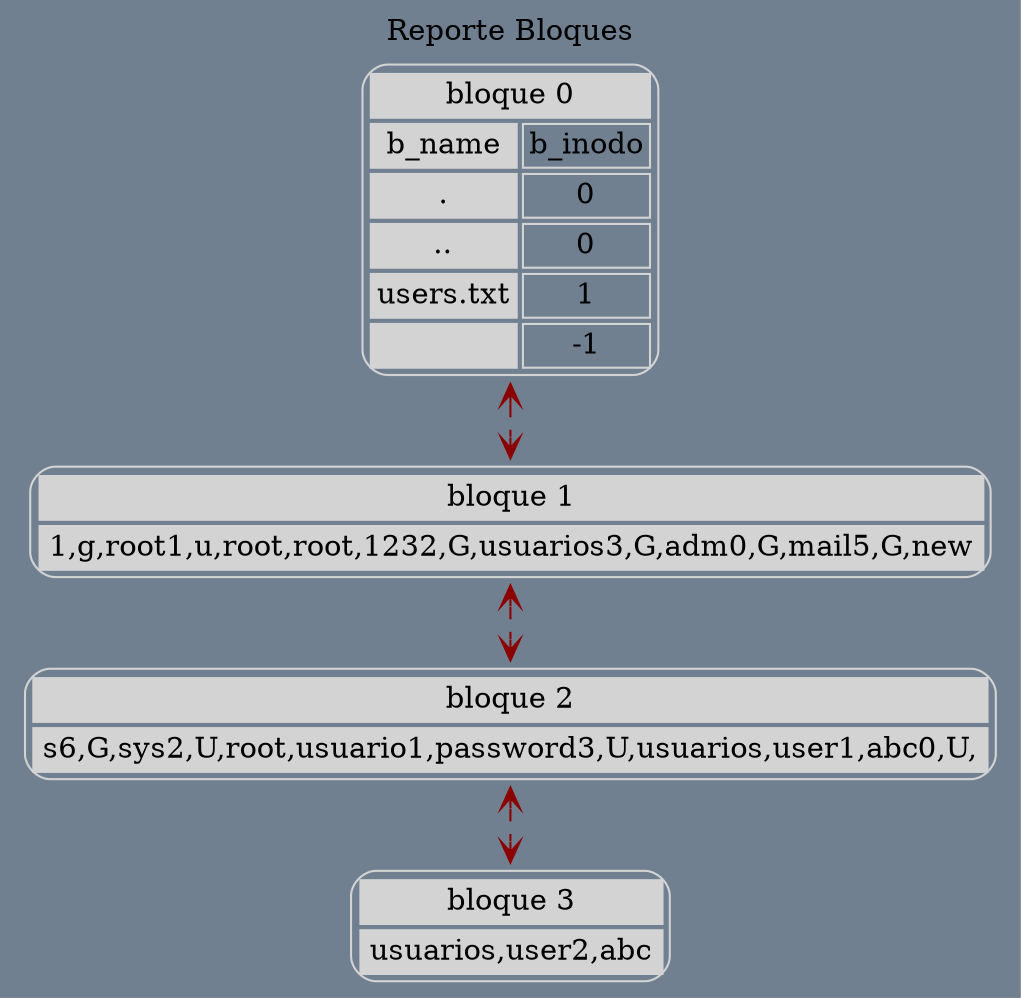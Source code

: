 digraph grid {
 bgcolor="slategrey";
 label=" Reporte Bloques ";
 layout=dot;
 labelloc = "t";
 edge [weight=1000 style=dashed color=red4 dir = "both" arrowtail=open arrowhead=open];
bloque0[shape=none, color=lightgrey, label=<
<TABLE cellspacing="3" cellpadding="2" style="rounded" >
<TR><TD bgcolor="lightgrey" colspan="2">bloque 0</TD></TR>
<TR><TD bgcolor="lightgrey">b_name</TD><TD>b_inodo</TD></TR>
<TR><TD bgcolor="lightgrey">.</TD><TD>0</TD></TR>
<TR><TD bgcolor="lightgrey">..</TD><TD>0</TD></TR>
<TR><TD bgcolor="lightgrey">users.txt</TD><TD>1</TD></TR>
<TR><TD bgcolor="lightgrey"></TD><TD>-1</TD></TR>
</TABLE>>];
bloque1[shape=none, color=lightgrey, label=<
<TABLE cellspacing="3" cellpadding="2" style="rounded" >
<TR><TD bgcolor="lightgrey" colspan="2">bloque 1</TD></TR>
<TR><TD bgcolor="lightgrey" colspan="2">1,g,root1,u,root,root,1232,G,usuarios3,G,adm0,G,mail5,G,new</TD></TR>
</TABLE>>];
bloque0 -> bloque1;
bloque2[shape=none, color=lightgrey, label=<
<TABLE cellspacing="3" cellpadding="2" style="rounded" >
<TR><TD bgcolor="lightgrey" colspan="2">bloque 2</TD></TR>
<TR><TD bgcolor="lightgrey" colspan="2">s6,G,sys2,U,root,usuario1,password3,U,usuarios,user1,abc0,U,</TD></TR>
</TABLE>>];
bloque1 -> bloque2;
bloque3[shape=none, color=lightgrey, label=<
<TABLE cellspacing="3" cellpadding="2" style="rounded" >
<TR><TD bgcolor="lightgrey" colspan="2">bloque 3</TD></TR>
<TR><TD bgcolor="lightgrey" colspan="2">usuarios,user2,abc</TD></TR>
</TABLE>>];
bloque2 -> bloque3;
}